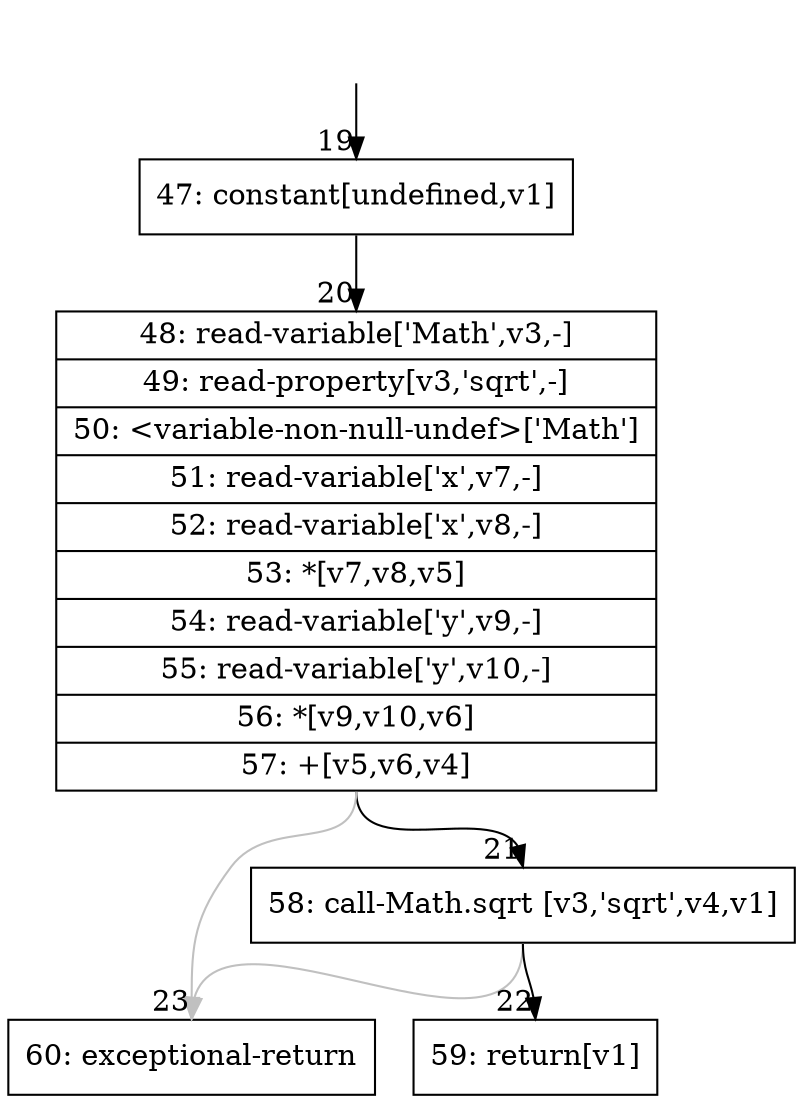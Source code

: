 digraph {
rankdir="TD"
BB_entry3[shape=none,label=""];
BB_entry3 -> BB19 [tailport=s, headport=n, headlabel="    19"]
BB19 [shape=record label="{47: constant[undefined,v1]}" ] 
BB19 -> BB20 [tailport=s, headport=n, headlabel="      20"]
BB20 [shape=record label="{48: read-variable['Math',v3,-]|49: read-property[v3,'sqrt',-]|50: \<variable-non-null-undef\>['Math']|51: read-variable['x',v7,-]|52: read-variable['x',v8,-]|53: *[v7,v8,v5]|54: read-variable['y',v9,-]|55: read-variable['y',v10,-]|56: *[v9,v10,v6]|57: +[v5,v6,v4]}" ] 
BB20 -> BB21 [tailport=s, headport=n, headlabel="      21"]
BB20 -> BB23 [tailport=s, headport=n, color=gray, headlabel="      23"]
BB21 [shape=record label="{58: call-Math.sqrt [v3,'sqrt',v4,v1]}" ] 
BB21 -> BB22 [tailport=s, headport=n, headlabel="      22"]
BB21 -> BB23 [tailport=s, headport=n, color=gray]
BB22 [shape=record label="{59: return[v1]}" ] 
BB23 [shape=record label="{60: exceptional-return}" ] 
//#$~ 38
}
